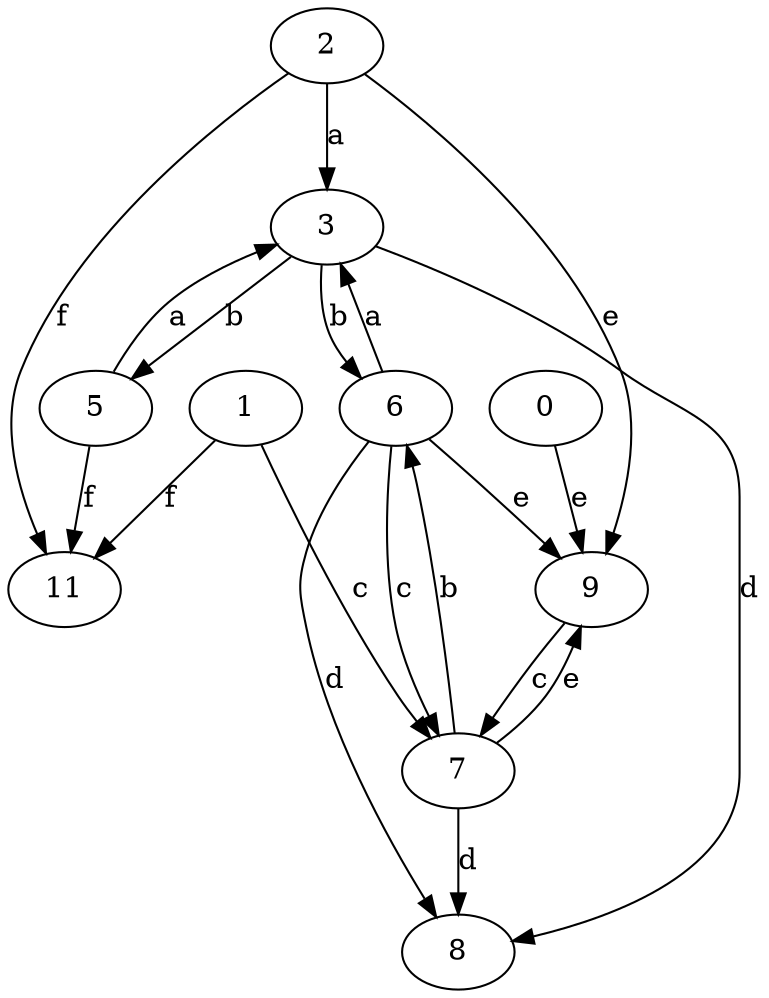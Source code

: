 strict digraph  {
3;
5;
6;
7;
8;
9;
0;
11;
1;
2;
3 -> 5  [label=b];
3 -> 6  [label=b];
3 -> 8  [label=d];
5 -> 3  [label=a];
5 -> 11  [label=f];
6 -> 3  [label=a];
6 -> 7  [label=c];
6 -> 8  [label=d];
6 -> 9  [label=e];
7 -> 6  [label=b];
7 -> 8  [label=d];
7 -> 9  [label=e];
9 -> 7  [label=c];
0 -> 9  [label=e];
1 -> 7  [label=c];
1 -> 11  [label=f];
2 -> 3  [label=a];
2 -> 9  [label=e];
2 -> 11  [label=f];
}
